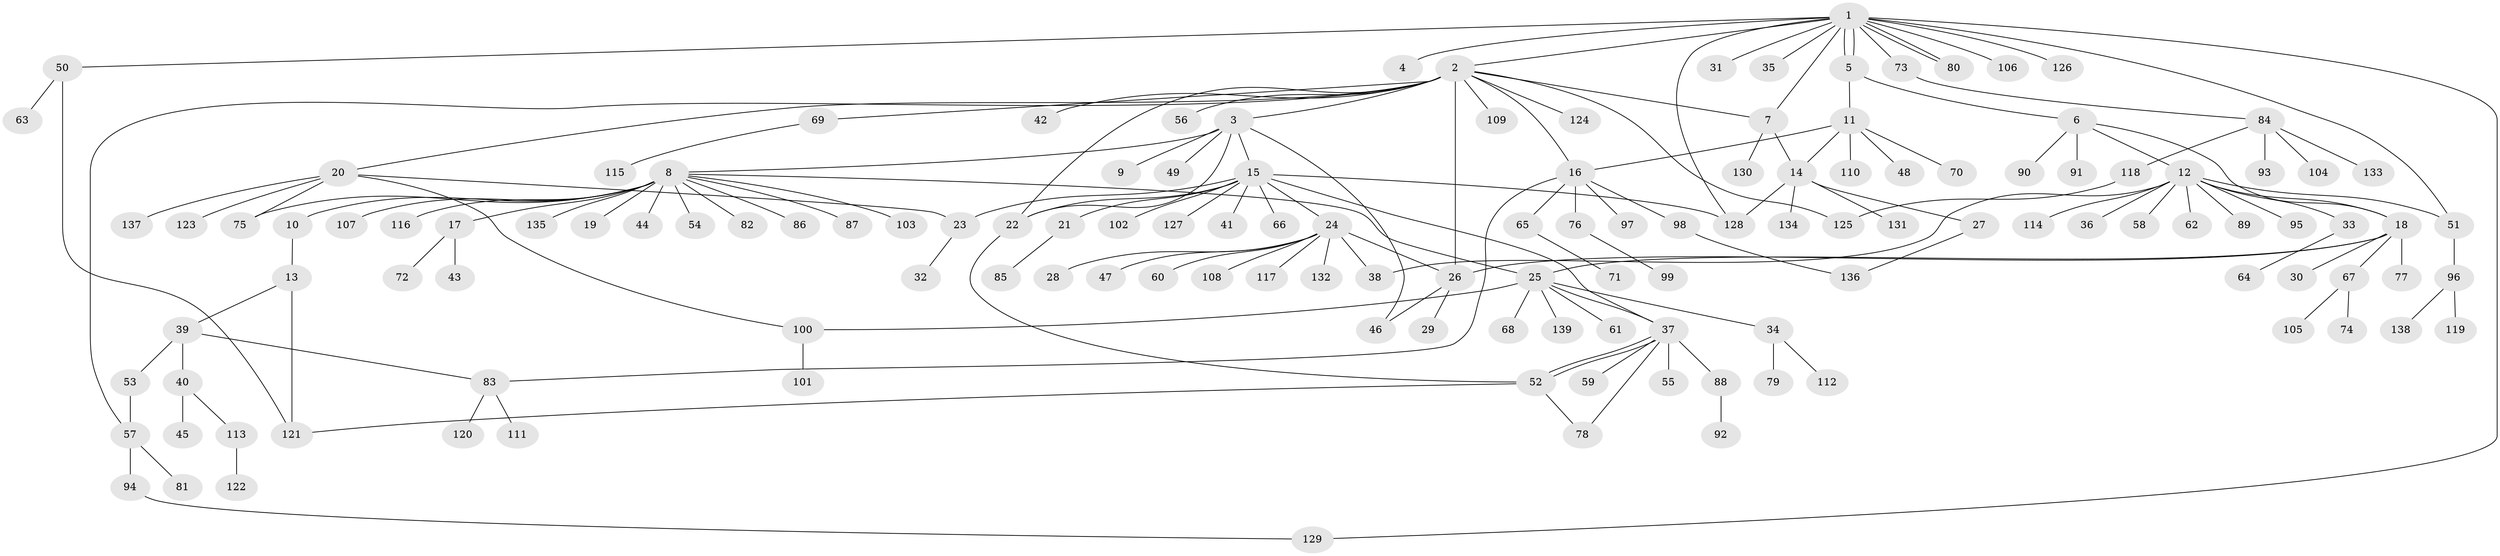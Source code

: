 // Generated by graph-tools (version 1.1) at 2025/49/03/09/25 03:49:58]
// undirected, 139 vertices, 168 edges
graph export_dot {
graph [start="1"]
  node [color=gray90,style=filled];
  1;
  2;
  3;
  4;
  5;
  6;
  7;
  8;
  9;
  10;
  11;
  12;
  13;
  14;
  15;
  16;
  17;
  18;
  19;
  20;
  21;
  22;
  23;
  24;
  25;
  26;
  27;
  28;
  29;
  30;
  31;
  32;
  33;
  34;
  35;
  36;
  37;
  38;
  39;
  40;
  41;
  42;
  43;
  44;
  45;
  46;
  47;
  48;
  49;
  50;
  51;
  52;
  53;
  54;
  55;
  56;
  57;
  58;
  59;
  60;
  61;
  62;
  63;
  64;
  65;
  66;
  67;
  68;
  69;
  70;
  71;
  72;
  73;
  74;
  75;
  76;
  77;
  78;
  79;
  80;
  81;
  82;
  83;
  84;
  85;
  86;
  87;
  88;
  89;
  90;
  91;
  92;
  93;
  94;
  95;
  96;
  97;
  98;
  99;
  100;
  101;
  102;
  103;
  104;
  105;
  106;
  107;
  108;
  109;
  110;
  111;
  112;
  113;
  114;
  115;
  116;
  117;
  118;
  119;
  120;
  121;
  122;
  123;
  124;
  125;
  126;
  127;
  128;
  129;
  130;
  131;
  132;
  133;
  134;
  135;
  136;
  137;
  138;
  139;
  1 -- 2;
  1 -- 4;
  1 -- 5;
  1 -- 5;
  1 -- 7;
  1 -- 31;
  1 -- 35;
  1 -- 50;
  1 -- 51;
  1 -- 73;
  1 -- 80;
  1 -- 80;
  1 -- 106;
  1 -- 126;
  1 -- 128;
  1 -- 129;
  2 -- 3;
  2 -- 7;
  2 -- 16;
  2 -- 20;
  2 -- 22;
  2 -- 26;
  2 -- 42;
  2 -- 56;
  2 -- 57;
  2 -- 69;
  2 -- 109;
  2 -- 124;
  2 -- 125;
  3 -- 8;
  3 -- 9;
  3 -- 15;
  3 -- 22;
  3 -- 46;
  3 -- 49;
  5 -- 6;
  5 -- 11;
  6 -- 12;
  6 -- 18;
  6 -- 90;
  6 -- 91;
  7 -- 14;
  7 -- 130;
  8 -- 10;
  8 -- 17;
  8 -- 19;
  8 -- 25;
  8 -- 44;
  8 -- 54;
  8 -- 75;
  8 -- 82;
  8 -- 86;
  8 -- 87;
  8 -- 103;
  8 -- 107;
  8 -- 116;
  8 -- 135;
  10 -- 13;
  11 -- 14;
  11 -- 16;
  11 -- 48;
  11 -- 70;
  11 -- 110;
  12 -- 18;
  12 -- 33;
  12 -- 36;
  12 -- 38;
  12 -- 51;
  12 -- 58;
  12 -- 62;
  12 -- 89;
  12 -- 95;
  12 -- 114;
  13 -- 39;
  13 -- 121;
  14 -- 27;
  14 -- 128;
  14 -- 131;
  14 -- 134;
  15 -- 21;
  15 -- 22;
  15 -- 23;
  15 -- 24;
  15 -- 37;
  15 -- 41;
  15 -- 66;
  15 -- 102;
  15 -- 127;
  15 -- 128;
  16 -- 65;
  16 -- 76;
  16 -- 83;
  16 -- 97;
  16 -- 98;
  17 -- 43;
  17 -- 72;
  18 -- 25;
  18 -- 26;
  18 -- 30;
  18 -- 67;
  18 -- 77;
  20 -- 23;
  20 -- 75;
  20 -- 100;
  20 -- 123;
  20 -- 137;
  21 -- 85;
  22 -- 52;
  23 -- 32;
  24 -- 26;
  24 -- 28;
  24 -- 38;
  24 -- 47;
  24 -- 60;
  24 -- 108;
  24 -- 117;
  24 -- 132;
  25 -- 34;
  25 -- 37;
  25 -- 61;
  25 -- 68;
  25 -- 100;
  25 -- 139;
  26 -- 29;
  26 -- 46;
  27 -- 136;
  33 -- 64;
  34 -- 79;
  34 -- 112;
  37 -- 52;
  37 -- 52;
  37 -- 55;
  37 -- 59;
  37 -- 78;
  37 -- 88;
  39 -- 40;
  39 -- 53;
  39 -- 83;
  40 -- 45;
  40 -- 113;
  50 -- 63;
  50 -- 121;
  51 -- 96;
  52 -- 78;
  52 -- 121;
  53 -- 57;
  57 -- 81;
  57 -- 94;
  65 -- 71;
  67 -- 74;
  67 -- 105;
  69 -- 115;
  73 -- 84;
  76 -- 99;
  83 -- 111;
  83 -- 120;
  84 -- 93;
  84 -- 104;
  84 -- 118;
  84 -- 133;
  88 -- 92;
  94 -- 129;
  96 -- 119;
  96 -- 138;
  98 -- 136;
  100 -- 101;
  113 -- 122;
  118 -- 125;
}
